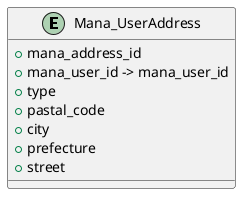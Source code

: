 
@startuml

entity "Mana_UserAddress" {
    + mana_address_id
    + mana_user_id -> mana_user_id
    + type
    + pastal_code
    + city
    + prefecture
    + street
}

@enduml
